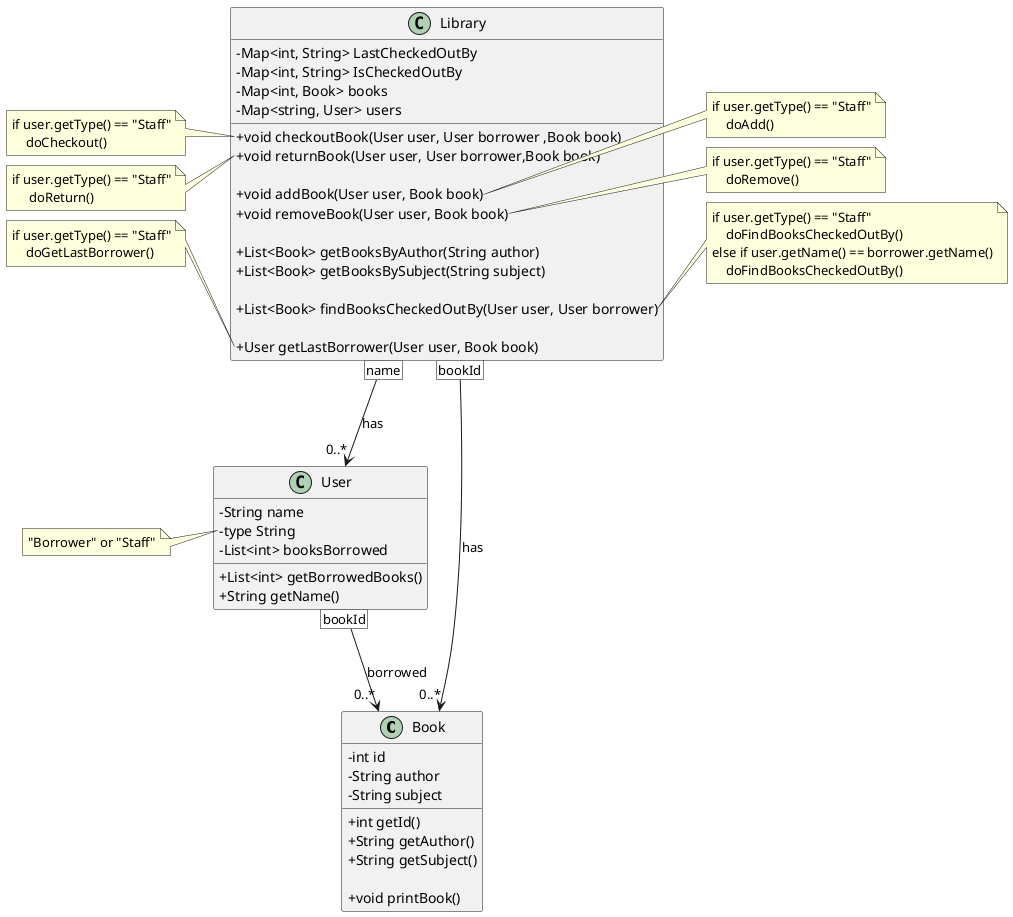 @startuml
skinparam classAttributeIconSize 0

class Book{
    -int id
    -String author
    -String subject

    +int getId()
    +String getAuthor()
    +String getSubject()

    +void printBook()
}

class User{
    -String name
    -type String
    -List<int> booksBorrowed
    +List<int> getBorrowedBooks()
    +String getName()
}
note left of User::type
    "Borrower" or "Staff"
end note


class Library{

    'store last borrower of a book'
    -Map<int, String> LastCheckedOutBy 
    -Map<int, String> IsCheckedOutBy
    -Map<int, Book> books
    -Map<string, User> users

    
    +void checkoutBook(User user, User borrower ,Book book)
    +void returnBook(User user, User borrower,Book book)

    +void addBook(User user, Book book)
    +void removeBook(User user, Book book)

    +List<Book> getBooksByAuthor(String author)
    +List<Book> getBooksBySubject(String subject)

    +List<Book> findBooksCheckedOutBy(User user, User borrower)

    +User getLastBorrower(User user, Book book)

}

Library [bookId] --> "0..*" Book : has
Library [name] --> "0..*" User : has

User [bookId] --> "0..*" Book : borrowed

note left of  Library::checkoutBook
    if user.getType() == "Staff"
        doCheckout()
end note

note left of  Library::returnBook
   if user.getType() == "Staff"
        doReturn()
end note

note right of Library::addBook
    if user.getType() == "Staff"
        doAdd()
end note

note right of Library::removeBook
    if user.getType() == "Staff"
        doRemove()
end note

note right of Library::findBooksCheckedOutBy
    if user.getType() == "Staff"
        doFindBooksCheckedOutBy()
    else if user.getName() == borrower.getName()
        doFindBooksCheckedOutBy()
end note

note left of Library::getLastBorrower
    if user.getType() == "Staff"
        doGetLastBorrower()
end note


@enduml